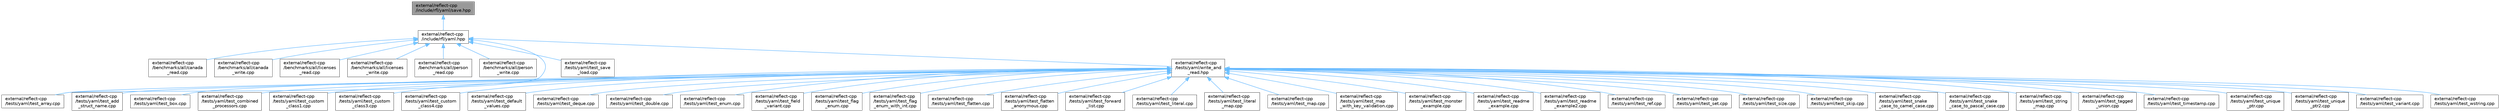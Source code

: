 digraph "external/reflect-cpp/include/rfl/yaml/save.hpp"
{
 // LATEX_PDF_SIZE
  bgcolor="transparent";
  edge [fontname=Helvetica,fontsize=10,labelfontname=Helvetica,labelfontsize=10];
  node [fontname=Helvetica,fontsize=10,shape=box,height=0.2,width=0.4];
  Node1 [id="Node000001",label="external/reflect-cpp\l/include/rfl/yaml/save.hpp",height=0.2,width=0.4,color="gray40", fillcolor="grey60", style="filled", fontcolor="black",tooltip=" "];
  Node1 -> Node2 [id="edge1_Node000001_Node000002",dir="back",color="steelblue1",style="solid",tooltip=" "];
  Node2 [id="Node000002",label="external/reflect-cpp\l/include/rfl/yaml.hpp",height=0.2,width=0.4,color="grey40", fillcolor="white", style="filled",URL="$yaml_8hpp.html",tooltip=" "];
  Node2 -> Node3 [id="edge2_Node000002_Node000003",dir="back",color="steelblue1",style="solid",tooltip=" "];
  Node3 [id="Node000003",label="external/reflect-cpp\l/benchmarks/all/canada\l_read.cpp",height=0.2,width=0.4,color="grey40", fillcolor="white", style="filled",URL="$canada__read_8cpp.html",tooltip=" "];
  Node2 -> Node4 [id="edge3_Node000002_Node000004",dir="back",color="steelblue1",style="solid",tooltip=" "];
  Node4 [id="Node000004",label="external/reflect-cpp\l/benchmarks/all/canada\l_write.cpp",height=0.2,width=0.4,color="grey40", fillcolor="white", style="filled",URL="$canada__write_8cpp.html",tooltip=" "];
  Node2 -> Node5 [id="edge4_Node000002_Node000005",dir="back",color="steelblue1",style="solid",tooltip=" "];
  Node5 [id="Node000005",label="external/reflect-cpp\l/benchmarks/all/licenses\l_read.cpp",height=0.2,width=0.4,color="grey40", fillcolor="white", style="filled",URL="$licenses__read_8cpp.html",tooltip=" "];
  Node2 -> Node6 [id="edge5_Node000002_Node000006",dir="back",color="steelblue1",style="solid",tooltip=" "];
  Node6 [id="Node000006",label="external/reflect-cpp\l/benchmarks/all/licenses\l_write.cpp",height=0.2,width=0.4,color="grey40", fillcolor="white", style="filled",URL="$licenses__write_8cpp.html",tooltip=" "];
  Node2 -> Node7 [id="edge6_Node000002_Node000007",dir="back",color="steelblue1",style="solid",tooltip=" "];
  Node7 [id="Node000007",label="external/reflect-cpp\l/benchmarks/all/person\l_read.cpp",height=0.2,width=0.4,color="grey40", fillcolor="white", style="filled",URL="$person__read_8cpp.html",tooltip=" "];
  Node2 -> Node8 [id="edge7_Node000002_Node000008",dir="back",color="steelblue1",style="solid",tooltip=" "];
  Node8 [id="Node000008",label="external/reflect-cpp\l/benchmarks/all/person\l_write.cpp",height=0.2,width=0.4,color="grey40", fillcolor="white", style="filled",URL="$person__write_8cpp.html",tooltip=" "];
  Node2 -> Node9 [id="edge8_Node000002_Node000009",dir="back",color="steelblue1",style="solid",tooltip=" "];
  Node9 [id="Node000009",label="external/reflect-cpp\l/tests/yaml/test_array.cpp",height=0.2,width=0.4,color="grey40", fillcolor="white", style="filled",URL="$yaml_2test__array_8cpp.html",tooltip=" "];
  Node2 -> Node10 [id="edge9_Node000002_Node000010",dir="back",color="steelblue1",style="solid",tooltip=" "];
  Node10 [id="Node000010",label="external/reflect-cpp\l/tests/yaml/test_save\l_load.cpp",height=0.2,width=0.4,color="grey40", fillcolor="white", style="filled",URL="$yaml_2test__save__load_8cpp.html",tooltip=" "];
  Node2 -> Node11 [id="edge10_Node000002_Node000011",dir="back",color="steelblue1",style="solid",tooltip=" "];
  Node11 [id="Node000011",label="external/reflect-cpp\l/tests/yaml/write_and\l_read.hpp",height=0.2,width=0.4,color="grey40", fillcolor="white", style="filled",URL="$yaml_2write__and__read_8hpp.html",tooltip=" "];
  Node11 -> Node12 [id="edge11_Node000011_Node000012",dir="back",color="steelblue1",style="solid",tooltip=" "];
  Node12 [id="Node000012",label="external/reflect-cpp\l/tests/yaml/test_add\l_struct_name.cpp",height=0.2,width=0.4,color="grey40", fillcolor="white", style="filled",URL="$yaml_2test__add__struct__name_8cpp.html",tooltip=" "];
  Node11 -> Node9 [id="edge12_Node000011_Node000009",dir="back",color="steelblue1",style="solid",tooltip=" "];
  Node11 -> Node13 [id="edge13_Node000011_Node000013",dir="back",color="steelblue1",style="solid",tooltip=" "];
  Node13 [id="Node000013",label="external/reflect-cpp\l/tests/yaml/test_box.cpp",height=0.2,width=0.4,color="grey40", fillcolor="white", style="filled",URL="$yaml_2test__box_8cpp.html",tooltip=" "];
  Node11 -> Node14 [id="edge14_Node000011_Node000014",dir="back",color="steelblue1",style="solid",tooltip=" "];
  Node14 [id="Node000014",label="external/reflect-cpp\l/tests/yaml/test_combined\l_processors.cpp",height=0.2,width=0.4,color="grey40", fillcolor="white", style="filled",URL="$yaml_2test__combined__processors_8cpp.html",tooltip=" "];
  Node11 -> Node15 [id="edge15_Node000011_Node000015",dir="back",color="steelblue1",style="solid",tooltip=" "];
  Node15 [id="Node000015",label="external/reflect-cpp\l/tests/yaml/test_custom\l_class1.cpp",height=0.2,width=0.4,color="grey40", fillcolor="white", style="filled",URL="$yaml_2test__custom__class1_8cpp.html",tooltip=" "];
  Node11 -> Node16 [id="edge16_Node000011_Node000016",dir="back",color="steelblue1",style="solid",tooltip=" "];
  Node16 [id="Node000016",label="external/reflect-cpp\l/tests/yaml/test_custom\l_class3.cpp",height=0.2,width=0.4,color="grey40", fillcolor="white", style="filled",URL="$yaml_2test__custom__class3_8cpp.html",tooltip=" "];
  Node11 -> Node17 [id="edge17_Node000011_Node000017",dir="back",color="steelblue1",style="solid",tooltip=" "];
  Node17 [id="Node000017",label="external/reflect-cpp\l/tests/yaml/test_custom\l_class4.cpp",height=0.2,width=0.4,color="grey40", fillcolor="white", style="filled",URL="$yaml_2test__custom__class4_8cpp.html",tooltip=" "];
  Node11 -> Node18 [id="edge18_Node000011_Node000018",dir="back",color="steelblue1",style="solid",tooltip=" "];
  Node18 [id="Node000018",label="external/reflect-cpp\l/tests/yaml/test_default\l_values.cpp",height=0.2,width=0.4,color="grey40", fillcolor="white", style="filled",URL="$yaml_2test__default__values_8cpp.html",tooltip=" "];
  Node11 -> Node19 [id="edge19_Node000011_Node000019",dir="back",color="steelblue1",style="solid",tooltip=" "];
  Node19 [id="Node000019",label="external/reflect-cpp\l/tests/yaml/test_deque.cpp",height=0.2,width=0.4,color="grey40", fillcolor="white", style="filled",URL="$yaml_2test__deque_8cpp.html",tooltip=" "];
  Node11 -> Node20 [id="edge20_Node000011_Node000020",dir="back",color="steelblue1",style="solid",tooltip=" "];
  Node20 [id="Node000020",label="external/reflect-cpp\l/tests/yaml/test_double.cpp",height=0.2,width=0.4,color="grey40", fillcolor="white", style="filled",URL="$test__double_8cpp.html",tooltip=" "];
  Node11 -> Node21 [id="edge21_Node000011_Node000021",dir="back",color="steelblue1",style="solid",tooltip=" "];
  Node21 [id="Node000021",label="external/reflect-cpp\l/tests/yaml/test_enum.cpp",height=0.2,width=0.4,color="grey40", fillcolor="white", style="filled",URL="$yaml_2test__enum_8cpp.html",tooltip=" "];
  Node11 -> Node22 [id="edge22_Node000011_Node000022",dir="back",color="steelblue1",style="solid",tooltip=" "];
  Node22 [id="Node000022",label="external/reflect-cpp\l/tests/yaml/test_field\l_variant.cpp",height=0.2,width=0.4,color="grey40", fillcolor="white", style="filled",URL="$yaml_2test__field__variant_8cpp.html",tooltip=" "];
  Node11 -> Node23 [id="edge23_Node000011_Node000023",dir="back",color="steelblue1",style="solid",tooltip=" "];
  Node23 [id="Node000023",label="external/reflect-cpp\l/tests/yaml/test_flag\l_enum.cpp",height=0.2,width=0.4,color="grey40", fillcolor="white", style="filled",URL="$yaml_2test__flag__enum_8cpp.html",tooltip=" "];
  Node11 -> Node24 [id="edge24_Node000011_Node000024",dir="back",color="steelblue1",style="solid",tooltip=" "];
  Node24 [id="Node000024",label="external/reflect-cpp\l/tests/yaml/test_flag\l_enum_with_int.cpp",height=0.2,width=0.4,color="grey40", fillcolor="white", style="filled",URL="$yaml_2test__flag__enum__with__int_8cpp.html",tooltip=" "];
  Node11 -> Node25 [id="edge25_Node000011_Node000025",dir="back",color="steelblue1",style="solid",tooltip=" "];
  Node25 [id="Node000025",label="external/reflect-cpp\l/tests/yaml/test_flatten.cpp",height=0.2,width=0.4,color="grey40", fillcolor="white", style="filled",URL="$yaml_2test__flatten_8cpp.html",tooltip=" "];
  Node11 -> Node26 [id="edge26_Node000011_Node000026",dir="back",color="steelblue1",style="solid",tooltip=" "];
  Node26 [id="Node000026",label="external/reflect-cpp\l/tests/yaml/test_flatten\l_anonymous.cpp",height=0.2,width=0.4,color="grey40", fillcolor="white", style="filled",URL="$yaml_2test__flatten__anonymous_8cpp.html",tooltip=" "];
  Node11 -> Node27 [id="edge27_Node000011_Node000027",dir="back",color="steelblue1",style="solid",tooltip=" "];
  Node27 [id="Node000027",label="external/reflect-cpp\l/tests/yaml/test_forward\l_list.cpp",height=0.2,width=0.4,color="grey40", fillcolor="white", style="filled",URL="$yaml_2test__forward__list_8cpp.html",tooltip=" "];
  Node11 -> Node28 [id="edge28_Node000011_Node000028",dir="back",color="steelblue1",style="solid",tooltip=" "];
  Node28 [id="Node000028",label="external/reflect-cpp\l/tests/yaml/test_literal.cpp",height=0.2,width=0.4,color="grey40", fillcolor="white", style="filled",URL="$yaml_2test__literal_8cpp.html",tooltip=" "];
  Node11 -> Node29 [id="edge29_Node000011_Node000029",dir="back",color="steelblue1",style="solid",tooltip=" "];
  Node29 [id="Node000029",label="external/reflect-cpp\l/tests/yaml/test_literal\l_map.cpp",height=0.2,width=0.4,color="grey40", fillcolor="white", style="filled",URL="$yaml_2test__literal__map_8cpp.html",tooltip=" "];
  Node11 -> Node30 [id="edge30_Node000011_Node000030",dir="back",color="steelblue1",style="solid",tooltip=" "];
  Node30 [id="Node000030",label="external/reflect-cpp\l/tests/yaml/test_map.cpp",height=0.2,width=0.4,color="grey40", fillcolor="white", style="filled",URL="$yaml_2test__map_8cpp.html",tooltip=" "];
  Node11 -> Node31 [id="edge31_Node000011_Node000031",dir="back",color="steelblue1",style="solid",tooltip=" "];
  Node31 [id="Node000031",label="external/reflect-cpp\l/tests/yaml/test_map\l_with_key_validation.cpp",height=0.2,width=0.4,color="grey40", fillcolor="white", style="filled",URL="$yaml_2test__map__with__key__validation_8cpp.html",tooltip=" "];
  Node11 -> Node32 [id="edge32_Node000011_Node000032",dir="back",color="steelblue1",style="solid",tooltip=" "];
  Node32 [id="Node000032",label="external/reflect-cpp\l/tests/yaml/test_monster\l_example.cpp",height=0.2,width=0.4,color="grey40", fillcolor="white", style="filled",URL="$yaml_2test__monster__example_8cpp.html",tooltip=" "];
  Node11 -> Node33 [id="edge33_Node000011_Node000033",dir="back",color="steelblue1",style="solid",tooltip=" "];
  Node33 [id="Node000033",label="external/reflect-cpp\l/tests/yaml/test_readme\l_example.cpp",height=0.2,width=0.4,color="grey40", fillcolor="white", style="filled",URL="$yaml_2test__readme__example_8cpp.html",tooltip=" "];
  Node11 -> Node34 [id="edge34_Node000011_Node000034",dir="back",color="steelblue1",style="solid",tooltip=" "];
  Node34 [id="Node000034",label="external/reflect-cpp\l/tests/yaml/test_readme\l_example2.cpp",height=0.2,width=0.4,color="grey40", fillcolor="white", style="filled",URL="$yaml_2test__readme__example2_8cpp.html",tooltip=" "];
  Node11 -> Node35 [id="edge35_Node000011_Node000035",dir="back",color="steelblue1",style="solid",tooltip=" "];
  Node35 [id="Node000035",label="external/reflect-cpp\l/tests/yaml/test_ref.cpp",height=0.2,width=0.4,color="grey40", fillcolor="white", style="filled",URL="$yaml_2test__ref_8cpp.html",tooltip=" "];
  Node11 -> Node36 [id="edge36_Node000011_Node000036",dir="back",color="steelblue1",style="solid",tooltip=" "];
  Node36 [id="Node000036",label="external/reflect-cpp\l/tests/yaml/test_set.cpp",height=0.2,width=0.4,color="grey40", fillcolor="white", style="filled",URL="$yaml_2test__set_8cpp.html",tooltip=" "];
  Node11 -> Node37 [id="edge37_Node000011_Node000037",dir="back",color="steelblue1",style="solid",tooltip=" "];
  Node37 [id="Node000037",label="external/reflect-cpp\l/tests/yaml/test_size.cpp",height=0.2,width=0.4,color="grey40", fillcolor="white", style="filled",URL="$yaml_2test__size_8cpp.html",tooltip=" "];
  Node11 -> Node38 [id="edge38_Node000011_Node000038",dir="back",color="steelblue1",style="solid",tooltip=" "];
  Node38 [id="Node000038",label="external/reflect-cpp\l/tests/yaml/test_skip.cpp",height=0.2,width=0.4,color="grey40", fillcolor="white", style="filled",URL="$yaml_2test__skip_8cpp.html",tooltip=" "];
  Node11 -> Node39 [id="edge39_Node000011_Node000039",dir="back",color="steelblue1",style="solid",tooltip=" "];
  Node39 [id="Node000039",label="external/reflect-cpp\l/tests/yaml/test_snake\l_case_to_camel_case.cpp",height=0.2,width=0.4,color="grey40", fillcolor="white", style="filled",URL="$yaml_2test__snake__case__to__camel__case_8cpp.html",tooltip=" "];
  Node11 -> Node40 [id="edge40_Node000011_Node000040",dir="back",color="steelblue1",style="solid",tooltip=" "];
  Node40 [id="Node000040",label="external/reflect-cpp\l/tests/yaml/test_snake\l_case_to_pascal_case.cpp",height=0.2,width=0.4,color="grey40", fillcolor="white", style="filled",URL="$yaml_2test__snake__case__to__pascal__case_8cpp.html",tooltip=" "];
  Node11 -> Node41 [id="edge41_Node000011_Node000041",dir="back",color="steelblue1",style="solid",tooltip=" "];
  Node41 [id="Node000041",label="external/reflect-cpp\l/tests/yaml/test_string\l_map.cpp",height=0.2,width=0.4,color="grey40", fillcolor="white", style="filled",URL="$yaml_2test__string__map_8cpp.html",tooltip=" "];
  Node11 -> Node42 [id="edge42_Node000011_Node000042",dir="back",color="steelblue1",style="solid",tooltip=" "];
  Node42 [id="Node000042",label="external/reflect-cpp\l/tests/yaml/test_tagged\l_union.cpp",height=0.2,width=0.4,color="grey40", fillcolor="white", style="filled",URL="$yaml_2test__tagged__union_8cpp.html",tooltip=" "];
  Node11 -> Node43 [id="edge43_Node000011_Node000043",dir="back",color="steelblue1",style="solid",tooltip=" "];
  Node43 [id="Node000043",label="external/reflect-cpp\l/tests/yaml/test_timestamp.cpp",height=0.2,width=0.4,color="grey40", fillcolor="white", style="filled",URL="$yaml_2test__timestamp_8cpp.html",tooltip=" "];
  Node11 -> Node44 [id="edge44_Node000011_Node000044",dir="back",color="steelblue1",style="solid",tooltip=" "];
  Node44 [id="Node000044",label="external/reflect-cpp\l/tests/yaml/test_unique\l_ptr.cpp",height=0.2,width=0.4,color="grey40", fillcolor="white", style="filled",URL="$yaml_2test__unique__ptr_8cpp.html",tooltip=" "];
  Node11 -> Node45 [id="edge45_Node000011_Node000045",dir="back",color="steelblue1",style="solid",tooltip=" "];
  Node45 [id="Node000045",label="external/reflect-cpp\l/tests/yaml/test_unique\l_ptr2.cpp",height=0.2,width=0.4,color="grey40", fillcolor="white", style="filled",URL="$yaml_2test__unique__ptr2_8cpp.html",tooltip=" "];
  Node11 -> Node46 [id="edge46_Node000011_Node000046",dir="back",color="steelblue1",style="solid",tooltip=" "];
  Node46 [id="Node000046",label="external/reflect-cpp\l/tests/yaml/test_variant.cpp",height=0.2,width=0.4,color="grey40", fillcolor="white", style="filled",URL="$yaml_2test__variant_8cpp.html",tooltip=" "];
  Node11 -> Node47 [id="edge47_Node000011_Node000047",dir="back",color="steelblue1",style="solid",tooltip=" "];
  Node47 [id="Node000047",label="external/reflect-cpp\l/tests/yaml/test_wstring.cpp",height=0.2,width=0.4,color="grey40", fillcolor="white", style="filled",URL="$yaml_2test__wstring_8cpp.html",tooltip=" "];
}
